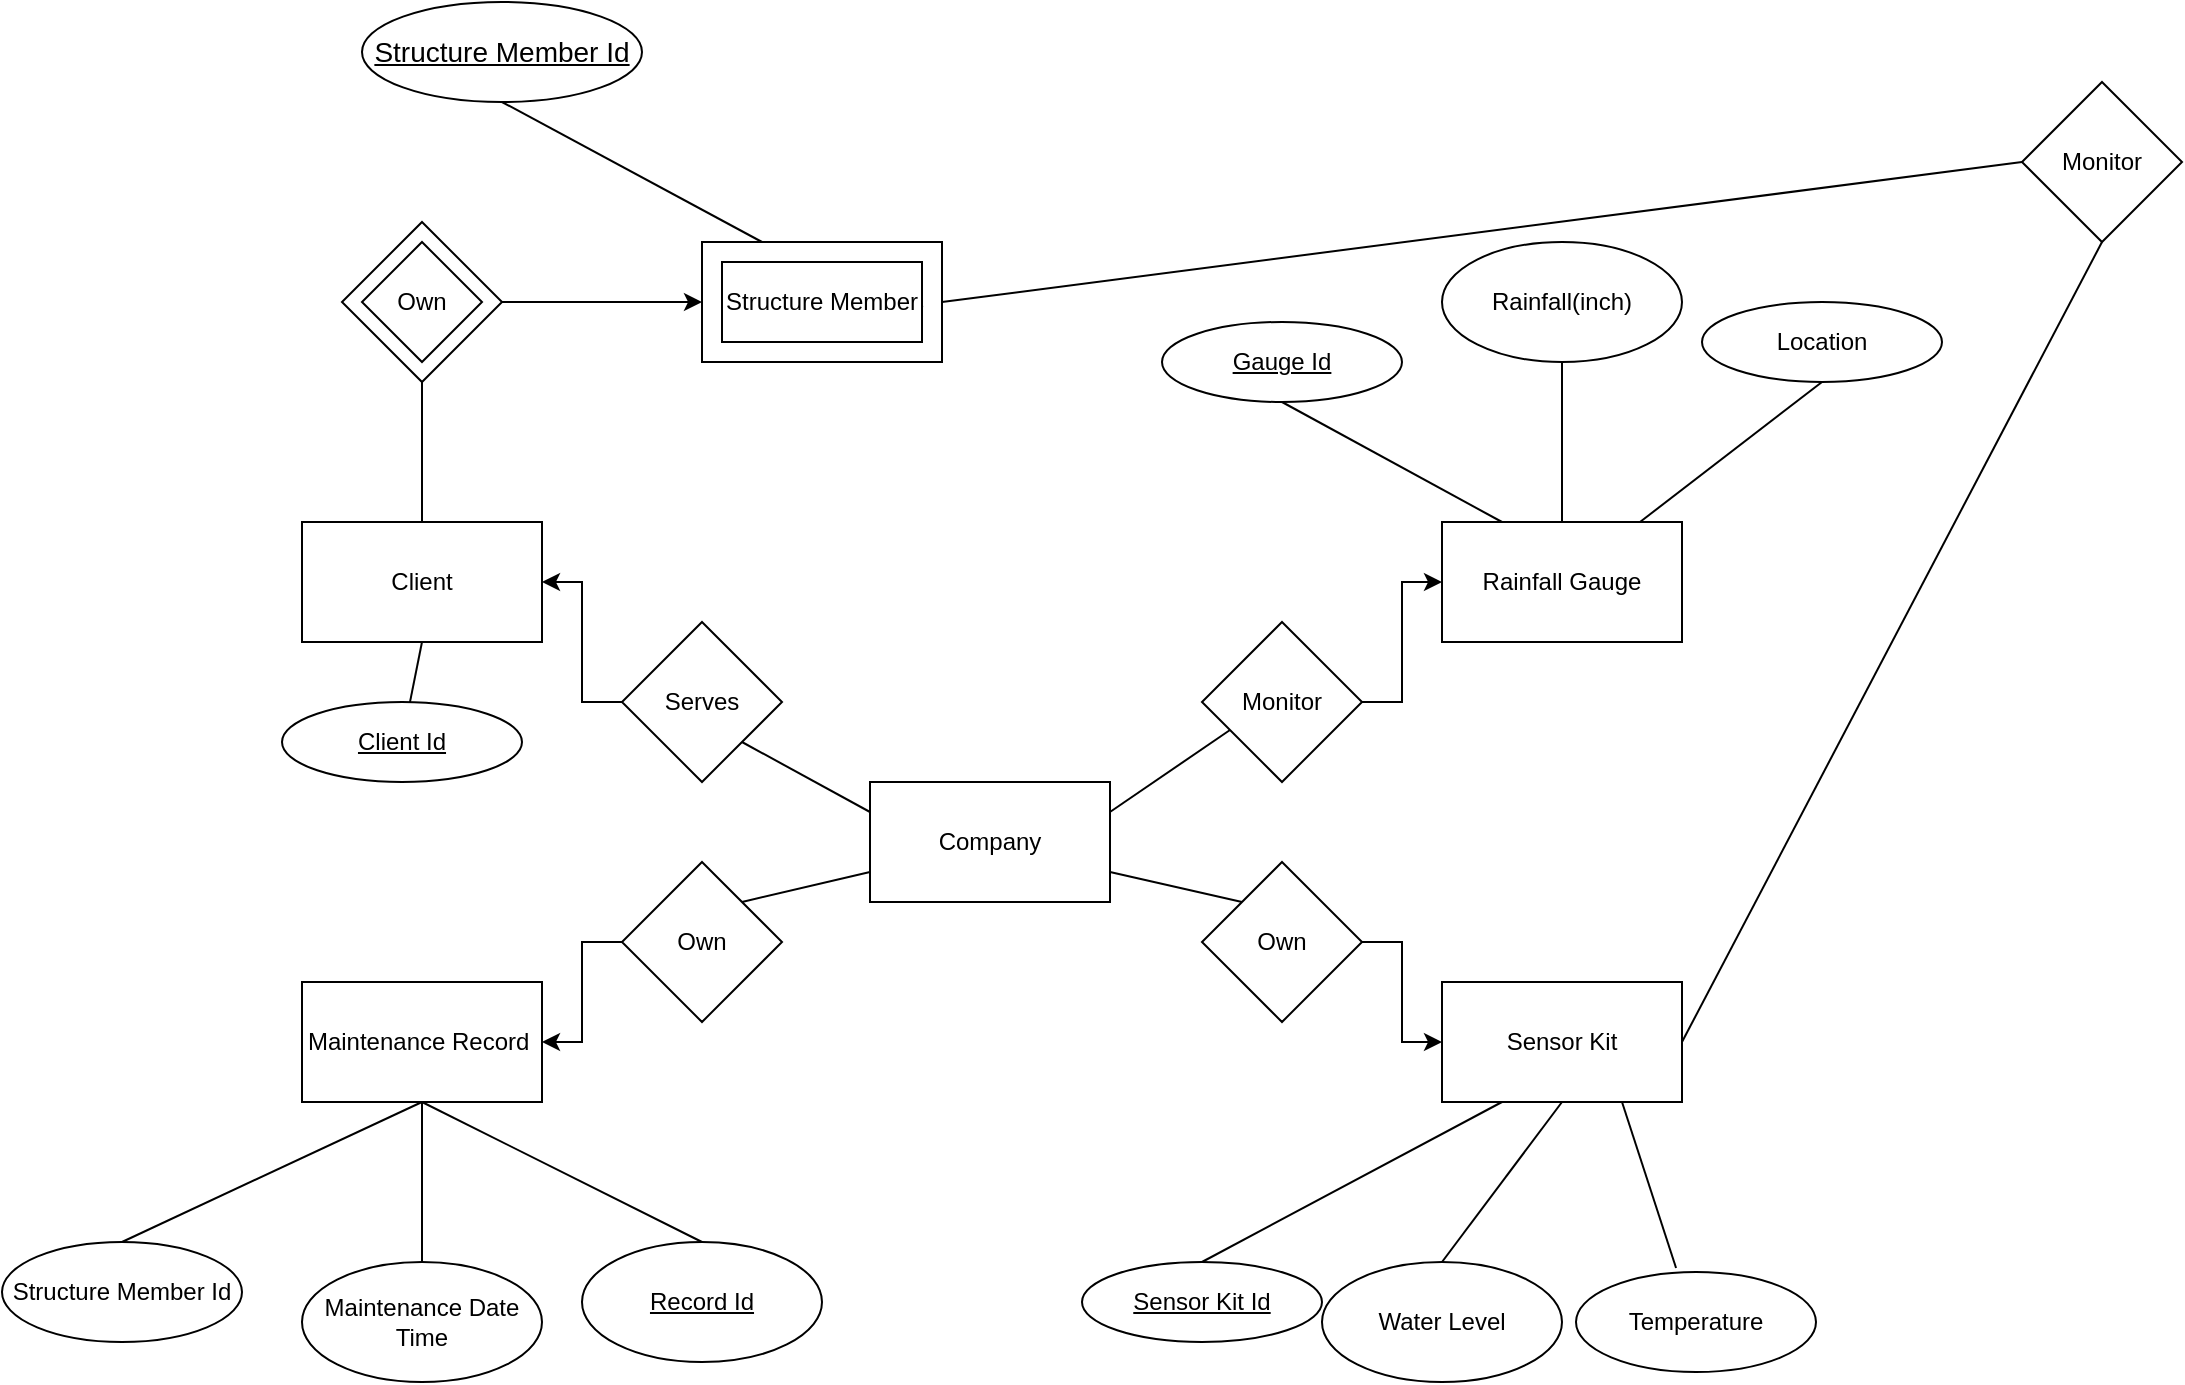 <mxfile version="15.6.8" type="device"><diagram id="FB5xWzz4cjk2TqUCjyJX" name="Page-1"><mxGraphModel dx="2249" dy="1907" grid="1" gridSize="10" guides="1" tooltips="1" connect="1" arrows="1" fold="1" page="1" pageScale="1" pageWidth="827" pageHeight="1169" math="0" shadow="0"><root><mxCell id="0"/><mxCell id="1" parent="0"/><mxCell id="5OZ8lGGUoBwQGp3Xt-V7-1" value="Client" style="rounded=0;whiteSpace=wrap;html=1;" vertex="1" parent="1"><mxGeometry x="70" y="230" width="120" height="60" as="geometry"/></mxCell><mxCell id="5OZ8lGGUoBwQGp3Xt-V7-2" value="Company" style="rounded=0;whiteSpace=wrap;html=1;" vertex="1" parent="1"><mxGeometry x="354" y="360" width="120" height="60" as="geometry"/></mxCell><mxCell id="5OZ8lGGUoBwQGp3Xt-V7-3" value="Rainfall Gauge" style="rounded=0;whiteSpace=wrap;html=1;" vertex="1" parent="1"><mxGeometry x="640" y="230" width="120" height="60" as="geometry"/></mxCell><mxCell id="5OZ8lGGUoBwQGp3Xt-V7-4" value="Maintenance Record&amp;nbsp;" style="rounded=0;whiteSpace=wrap;html=1;" vertex="1" parent="1"><mxGeometry x="70" y="460" width="120" height="60" as="geometry"/></mxCell><mxCell id="5OZ8lGGUoBwQGp3Xt-V7-5" value="Sensor Kit" style="rounded=0;whiteSpace=wrap;html=1;" vertex="1" parent="1"><mxGeometry x="640" y="460" width="120" height="60" as="geometry"/></mxCell><mxCell id="5OZ8lGGUoBwQGp3Xt-V7-19" style="edgeStyle=orthogonalEdgeStyle;rounded=0;orthogonalLoop=1;jettySize=auto;html=1;entryX=1;entryY=0.5;entryDx=0;entryDy=0;" edge="1" parent="1" source="5OZ8lGGUoBwQGp3Xt-V7-6" target="5OZ8lGGUoBwQGp3Xt-V7-4"><mxGeometry relative="1" as="geometry"/></mxCell><mxCell id="5OZ8lGGUoBwQGp3Xt-V7-6" value="Own" style="rhombus;whiteSpace=wrap;html=1;" vertex="1" parent="1"><mxGeometry x="230" y="400" width="80" height="80" as="geometry"/></mxCell><mxCell id="5OZ8lGGUoBwQGp3Xt-V7-17" style="edgeStyle=orthogonalEdgeStyle;rounded=0;orthogonalLoop=1;jettySize=auto;html=1;entryX=0;entryY=0.5;entryDx=0;entryDy=0;" edge="1" parent="1" source="5OZ8lGGUoBwQGp3Xt-V7-7" target="5OZ8lGGUoBwQGp3Xt-V7-5"><mxGeometry relative="1" as="geometry"/></mxCell><mxCell id="5OZ8lGGUoBwQGp3Xt-V7-7" value="Own" style="rhombus;whiteSpace=wrap;html=1;" vertex="1" parent="1"><mxGeometry x="520" y="400" width="80" height="80" as="geometry"/></mxCell><mxCell id="5OZ8lGGUoBwQGp3Xt-V7-21" style="edgeStyle=orthogonalEdgeStyle;rounded=0;orthogonalLoop=1;jettySize=auto;html=1;entryX=1;entryY=0.5;entryDx=0;entryDy=0;" edge="1" parent="1" source="5OZ8lGGUoBwQGp3Xt-V7-8" target="5OZ8lGGUoBwQGp3Xt-V7-1"><mxGeometry relative="1" as="geometry"/></mxCell><mxCell id="5OZ8lGGUoBwQGp3Xt-V7-8" value="Serves" style="rhombus;whiteSpace=wrap;html=1;" vertex="1" parent="1"><mxGeometry x="230" y="280" width="80" height="80" as="geometry"/></mxCell><mxCell id="5OZ8lGGUoBwQGp3Xt-V7-13" style="edgeStyle=orthogonalEdgeStyle;rounded=0;orthogonalLoop=1;jettySize=auto;html=1;entryX=0;entryY=0.5;entryDx=0;entryDy=0;" edge="1" parent="1" source="5OZ8lGGUoBwQGp3Xt-V7-9" target="5OZ8lGGUoBwQGp3Xt-V7-3"><mxGeometry relative="1" as="geometry"/></mxCell><mxCell id="5OZ8lGGUoBwQGp3Xt-V7-9" value="Monitor" style="rhombus;whiteSpace=wrap;html=1;" vertex="1" parent="1"><mxGeometry x="520" y="280" width="80" height="80" as="geometry"/></mxCell><mxCell id="5OZ8lGGUoBwQGp3Xt-V7-14" value="" style="endArrow=none;html=1;rounded=0;entryX=0.175;entryY=0.675;entryDx=0;entryDy=0;entryPerimeter=0;exitX=1;exitY=0.25;exitDx=0;exitDy=0;" edge="1" parent="1" source="5OZ8lGGUoBwQGp3Xt-V7-2" target="5OZ8lGGUoBwQGp3Xt-V7-9"><mxGeometry width="50" height="50" relative="1" as="geometry"><mxPoint x="480" y="370" as="sourcePoint"/><mxPoint x="440" y="380" as="targetPoint"/><Array as="points"/></mxGeometry></mxCell><mxCell id="5OZ8lGGUoBwQGp3Xt-V7-16" value="" style="endArrow=none;html=1;rounded=0;entryX=0;entryY=0;entryDx=0;entryDy=0;exitX=1;exitY=0.75;exitDx=0;exitDy=0;" edge="1" parent="1" source="5OZ8lGGUoBwQGp3Xt-V7-2" target="5OZ8lGGUoBwQGp3Xt-V7-7"><mxGeometry width="50" height="50" relative="1" as="geometry"><mxPoint x="390" y="430" as="sourcePoint"/><mxPoint x="440" y="380" as="targetPoint"/></mxGeometry></mxCell><mxCell id="5OZ8lGGUoBwQGp3Xt-V7-18" value="" style="endArrow=none;html=1;rounded=0;entryX=1;entryY=0;entryDx=0;entryDy=0;exitX=0;exitY=0.75;exitDx=0;exitDy=0;" edge="1" parent="1" source="5OZ8lGGUoBwQGp3Xt-V7-2" target="5OZ8lGGUoBwQGp3Xt-V7-6"><mxGeometry width="50" height="50" relative="1" as="geometry"><mxPoint x="390" y="430" as="sourcePoint"/><mxPoint x="440" y="380" as="targetPoint"/></mxGeometry></mxCell><mxCell id="5OZ8lGGUoBwQGp3Xt-V7-20" value="" style="endArrow=none;html=1;rounded=0;entryX=1;entryY=1;entryDx=0;entryDy=0;exitX=0;exitY=0.25;exitDx=0;exitDy=0;" edge="1" parent="1" source="5OZ8lGGUoBwQGp3Xt-V7-2" target="5OZ8lGGUoBwQGp3Xt-V7-8"><mxGeometry width="50" height="50" relative="1" as="geometry"><mxPoint x="390" y="430" as="sourcePoint"/><mxPoint x="440" y="380" as="targetPoint"/></mxGeometry></mxCell><mxCell id="5OZ8lGGUoBwQGp3Xt-V7-22" value="Water Level" style="ellipse;whiteSpace=wrap;html=1;rounded=0;" vertex="1" parent="1"><mxGeometry x="580" y="600" width="120" height="60" as="geometry"/></mxCell><mxCell id="5OZ8lGGUoBwQGp3Xt-V7-24" value="Rainfall(inch)" style="ellipse;whiteSpace=wrap;html=1;rounded=0;" vertex="1" parent="1"><mxGeometry x="640" y="90" width="120" height="60" as="geometry"/></mxCell><mxCell id="5OZ8lGGUoBwQGp3Xt-V7-28" value="Structure Members" style="rounded=0;whiteSpace=wrap;html=1;" vertex="1" parent="1"><mxGeometry x="270" y="90" width="120" height="60" as="geometry"/></mxCell><mxCell id="5OZ8lGGUoBwQGp3Xt-V7-31" style="edgeStyle=orthogonalEdgeStyle;rounded=0;orthogonalLoop=1;jettySize=auto;html=1;entryX=0;entryY=0.5;entryDx=0;entryDy=0;" edge="1" parent="1" source="5OZ8lGGUoBwQGp3Xt-V7-29" target="5OZ8lGGUoBwQGp3Xt-V7-28"><mxGeometry relative="1" as="geometry"/></mxCell><mxCell id="5OZ8lGGUoBwQGp3Xt-V7-29" value="Own" style="rhombus;whiteSpace=wrap;html=1;" vertex="1" parent="1"><mxGeometry x="90" y="80" width="80" height="80" as="geometry"/></mxCell><mxCell id="5OZ8lGGUoBwQGp3Xt-V7-30" value="" style="endArrow=none;html=1;rounded=0;entryX=0.5;entryY=1;entryDx=0;entryDy=0;" edge="1" parent="1" source="5OZ8lGGUoBwQGp3Xt-V7-1" target="5OZ8lGGUoBwQGp3Xt-V7-29"><mxGeometry width="50" height="50" relative="1" as="geometry"><mxPoint x="390" y="430" as="sourcePoint"/><mxPoint x="440" y="380" as="targetPoint"/></mxGeometry></mxCell><mxCell id="5OZ8lGGUoBwQGp3Xt-V7-34" value="" style="endArrow=none;html=1;rounded=0;entryX=0.5;entryY=1;entryDx=0;entryDy=0;exitX=0.5;exitY=0;exitDx=0;exitDy=0;" edge="1" parent="1" source="5OZ8lGGUoBwQGp3Xt-V7-3" target="5OZ8lGGUoBwQGp3Xt-V7-24"><mxGeometry width="50" height="50" relative="1" as="geometry"><mxPoint x="390" y="270" as="sourcePoint"/><mxPoint x="440" y="220" as="targetPoint"/></mxGeometry></mxCell><mxCell id="5OZ8lGGUoBwQGp3Xt-V7-40" value="&lt;u&gt;Gauge Id&lt;/u&gt;" style="ellipse;whiteSpace=wrap;html=1;" vertex="1" parent="1"><mxGeometry x="500" y="130" width="120" height="40" as="geometry"/></mxCell><mxCell id="5OZ8lGGUoBwQGp3Xt-V7-42" value="&lt;u&gt;&lt;font style=&quot;font-size: 14px&quot;&gt;Structure Member Id&lt;/font&gt;&lt;/u&gt;" style="ellipse;whiteSpace=wrap;html=1;" vertex="1" parent="1"><mxGeometry x="100" y="-30" width="140" height="50" as="geometry"/></mxCell><mxCell id="5OZ8lGGUoBwQGp3Xt-V7-43" value="" style="endArrow=none;html=1;rounded=0;entryX=0.5;entryY=1;entryDx=0;entryDy=0;exitX=0.25;exitY=0;exitDx=0;exitDy=0;" edge="1" parent="1" source="5OZ8lGGUoBwQGp3Xt-V7-28" target="5OZ8lGGUoBwQGp3Xt-V7-42"><mxGeometry width="50" height="50" relative="1" as="geometry"><mxPoint x="390" y="370" as="sourcePoint"/><mxPoint x="440" y="320" as="targetPoint"/></mxGeometry></mxCell><mxCell id="5OZ8lGGUoBwQGp3Xt-V7-45" value="" style="endArrow=none;html=1;rounded=0;entryX=0.5;entryY=1;entryDx=0;entryDy=0;exitX=0.25;exitY=0;exitDx=0;exitDy=0;" edge="1" parent="1" source="5OZ8lGGUoBwQGp3Xt-V7-3" target="5OZ8lGGUoBwQGp3Xt-V7-40"><mxGeometry width="50" height="50" relative="1" as="geometry"><mxPoint x="390" y="370" as="sourcePoint"/><mxPoint x="440" y="320" as="targetPoint"/></mxGeometry></mxCell><mxCell id="5OZ8lGGUoBwQGp3Xt-V7-47" value="&lt;u&gt;Sensor Kit Id&lt;/u&gt;" style="ellipse;whiteSpace=wrap;html=1;" vertex="1" parent="1"><mxGeometry x="460" y="600" width="120" height="40" as="geometry"/></mxCell><mxCell id="5OZ8lGGUoBwQGp3Xt-V7-48" value="" style="endArrow=none;html=1;rounded=0;entryX=0.25;entryY=1;entryDx=0;entryDy=0;exitX=0.5;exitY=0;exitDx=0;exitDy=0;" edge="1" parent="1" source="5OZ8lGGUoBwQGp3Xt-V7-47" target="5OZ8lGGUoBwQGp3Xt-V7-5"><mxGeometry width="50" height="50" relative="1" as="geometry"><mxPoint x="390" y="370" as="sourcePoint"/><mxPoint x="440" y="320" as="targetPoint"/></mxGeometry></mxCell><mxCell id="5OZ8lGGUoBwQGp3Xt-V7-50" value="" style="endArrow=none;html=1;rounded=0;entryX=0.5;entryY=1;entryDx=0;entryDy=0;exitX=0.5;exitY=0;exitDx=0;exitDy=0;" edge="1" parent="1" source="5OZ8lGGUoBwQGp3Xt-V7-22" target="5OZ8lGGUoBwQGp3Xt-V7-5"><mxGeometry width="50" height="50" relative="1" as="geometry"><mxPoint x="390" y="370" as="sourcePoint"/><mxPoint x="440" y="320" as="targetPoint"/></mxGeometry></mxCell><mxCell id="5OZ8lGGUoBwQGp3Xt-V7-52" value="Temperature" style="ellipse;whiteSpace=wrap;html=1;" vertex="1" parent="1"><mxGeometry x="707" y="605" width="120" height="50" as="geometry"/></mxCell><mxCell id="5OZ8lGGUoBwQGp3Xt-V7-53" value="" style="endArrow=none;html=1;rounded=0;entryX=0.75;entryY=1;entryDx=0;entryDy=0;exitX=0.417;exitY=-0.04;exitDx=0;exitDy=0;exitPerimeter=0;" edge="1" parent="1" source="5OZ8lGGUoBwQGp3Xt-V7-52" target="5OZ8lGGUoBwQGp3Xt-V7-5"><mxGeometry width="50" height="50" relative="1" as="geometry"><mxPoint x="390" y="370" as="sourcePoint"/><mxPoint x="440" y="320" as="targetPoint"/></mxGeometry></mxCell><mxCell id="5OZ8lGGUoBwQGp3Xt-V7-58" value="&lt;u&gt;Client Id&lt;/u&gt;" style="ellipse;whiteSpace=wrap;html=1;" vertex="1" parent="1"><mxGeometry x="60" y="320" width="120" height="40" as="geometry"/></mxCell><mxCell id="5OZ8lGGUoBwQGp3Xt-V7-59" value="" style="endArrow=none;html=1;rounded=0;entryX=0.5;entryY=1;entryDx=0;entryDy=0;" edge="1" parent="1" source="5OZ8lGGUoBwQGp3Xt-V7-58" target="5OZ8lGGUoBwQGp3Xt-V7-1"><mxGeometry width="50" height="50" relative="1" as="geometry"><mxPoint x="390" y="370" as="sourcePoint"/><mxPoint x="440" y="320" as="targetPoint"/></mxGeometry></mxCell><mxCell id="5OZ8lGGUoBwQGp3Xt-V7-60" value="&lt;u&gt;Record Id&lt;/u&gt;" style="ellipse;whiteSpace=wrap;html=1;rounded=0;" vertex="1" parent="1"><mxGeometry x="210" y="590" width="120" height="60" as="geometry"/></mxCell><mxCell id="5OZ8lGGUoBwQGp3Xt-V7-62" value="" style="endArrow=none;html=1;rounded=0;entryX=0.5;entryY=1;entryDx=0;entryDy=0;exitX=0.5;exitY=0;exitDx=0;exitDy=0;" edge="1" parent="1" source="5OZ8lGGUoBwQGp3Xt-V7-60" target="5OZ8lGGUoBwQGp3Xt-V7-4"><mxGeometry width="50" height="50" relative="1" as="geometry"><mxPoint x="390" y="370" as="sourcePoint"/><mxPoint x="440" y="320" as="targetPoint"/></mxGeometry></mxCell><mxCell id="5OZ8lGGUoBwQGp3Xt-V7-63" value="Monitor" style="rhombus;whiteSpace=wrap;html=1;rounded=0;" vertex="1" parent="1"><mxGeometry x="930" y="10" width="80" height="80" as="geometry"/></mxCell><mxCell id="5OZ8lGGUoBwQGp3Xt-V7-67" value="" style="endArrow=none;html=1;rounded=0;entryX=0.5;entryY=1;entryDx=0;entryDy=0;exitX=1;exitY=0.5;exitDx=0;exitDy=0;" edge="1" parent="1" source="5OZ8lGGUoBwQGp3Xt-V7-5" target="5OZ8lGGUoBwQGp3Xt-V7-63"><mxGeometry width="50" height="50" relative="1" as="geometry"><mxPoint x="390" y="270" as="sourcePoint"/><mxPoint x="440" y="220" as="targetPoint"/></mxGeometry></mxCell><mxCell id="5OZ8lGGUoBwQGp3Xt-V7-69" value="" style="endArrow=none;html=1;rounded=0;entryX=0;entryY=0.5;entryDx=0;entryDy=0;exitX=1;exitY=0.5;exitDx=0;exitDy=0;" edge="1" parent="1" source="5OZ8lGGUoBwQGp3Xt-V7-28" target="5OZ8lGGUoBwQGp3Xt-V7-63"><mxGeometry width="50" height="50" relative="1" as="geometry"><mxPoint x="390" y="270" as="sourcePoint"/><mxPoint x="440" y="220" as="targetPoint"/></mxGeometry></mxCell><mxCell id="5OZ8lGGUoBwQGp3Xt-V7-70" value="Maintenance Date Time" style="ellipse;whiteSpace=wrap;html=1;rounded=0;" vertex="1" parent="1"><mxGeometry x="70" y="600" width="120" height="60" as="geometry"/></mxCell><mxCell id="5OZ8lGGUoBwQGp3Xt-V7-72" value="" style="endArrow=none;html=1;rounded=0;exitX=0.5;exitY=0;exitDx=0;exitDy=0;" edge="1" parent="1" source="5OZ8lGGUoBwQGp3Xt-V7-70"><mxGeometry width="50" height="50" relative="1" as="geometry"><mxPoint x="390" y="360" as="sourcePoint"/><mxPoint x="130" y="520" as="targetPoint"/></mxGeometry></mxCell><mxCell id="5OZ8lGGUoBwQGp3Xt-V7-74" value="Structure Member Id" style="ellipse;whiteSpace=wrap;html=1;" vertex="1" parent="1"><mxGeometry x="-80" y="590" width="120" height="50" as="geometry"/></mxCell><mxCell id="5OZ8lGGUoBwQGp3Xt-V7-75" value="" style="endArrow=none;html=1;rounded=0;entryX=0.5;entryY=1;entryDx=0;entryDy=0;exitX=0.5;exitY=0;exitDx=0;exitDy=0;" edge="1" parent="1" source="5OZ8lGGUoBwQGp3Xt-V7-74" target="5OZ8lGGUoBwQGp3Xt-V7-4"><mxGeometry width="50" height="50" relative="1" as="geometry"><mxPoint x="390" y="360" as="sourcePoint"/><mxPoint x="440" y="310" as="targetPoint"/></mxGeometry></mxCell><mxCell id="5OZ8lGGUoBwQGp3Xt-V7-80" value="Location" style="ellipse;whiteSpace=wrap;html=1;" vertex="1" parent="1"><mxGeometry x="770" y="120" width="120" height="40" as="geometry"/></mxCell><mxCell id="5OZ8lGGUoBwQGp3Xt-V7-81" style="edgeStyle=orthogonalEdgeStyle;rounded=0;orthogonalLoop=1;jettySize=auto;html=1;exitX=0.5;exitY=1;exitDx=0;exitDy=0;" edge="1" parent="1" source="5OZ8lGGUoBwQGp3Xt-V7-80" target="5OZ8lGGUoBwQGp3Xt-V7-80"><mxGeometry relative="1" as="geometry"/></mxCell><mxCell id="5OZ8lGGUoBwQGp3Xt-V7-82" value="" style="endArrow=none;html=1;rounded=0;entryX=0.5;entryY=1;entryDx=0;entryDy=0;" edge="1" parent="1" source="5OZ8lGGUoBwQGp3Xt-V7-3" target="5OZ8lGGUoBwQGp3Xt-V7-80"><mxGeometry width="50" height="50" relative="1" as="geometry"><mxPoint x="390" y="360" as="sourcePoint"/><mxPoint x="440" y="310" as="targetPoint"/></mxGeometry></mxCell><mxCell id="5OZ8lGGUoBwQGp3Xt-V7-83" value="Structure Member" style="rounded=0;whiteSpace=wrap;html=1;" vertex="1" parent="1"><mxGeometry x="280" y="100" width="100" height="40" as="geometry"/></mxCell><mxCell id="5OZ8lGGUoBwQGp3Xt-V7-84" value="Own" style="rhombus;whiteSpace=wrap;html=1;" vertex="1" parent="1"><mxGeometry x="100" y="90" width="60" height="60" as="geometry"/></mxCell></root></mxGraphModel></diagram></mxfile>